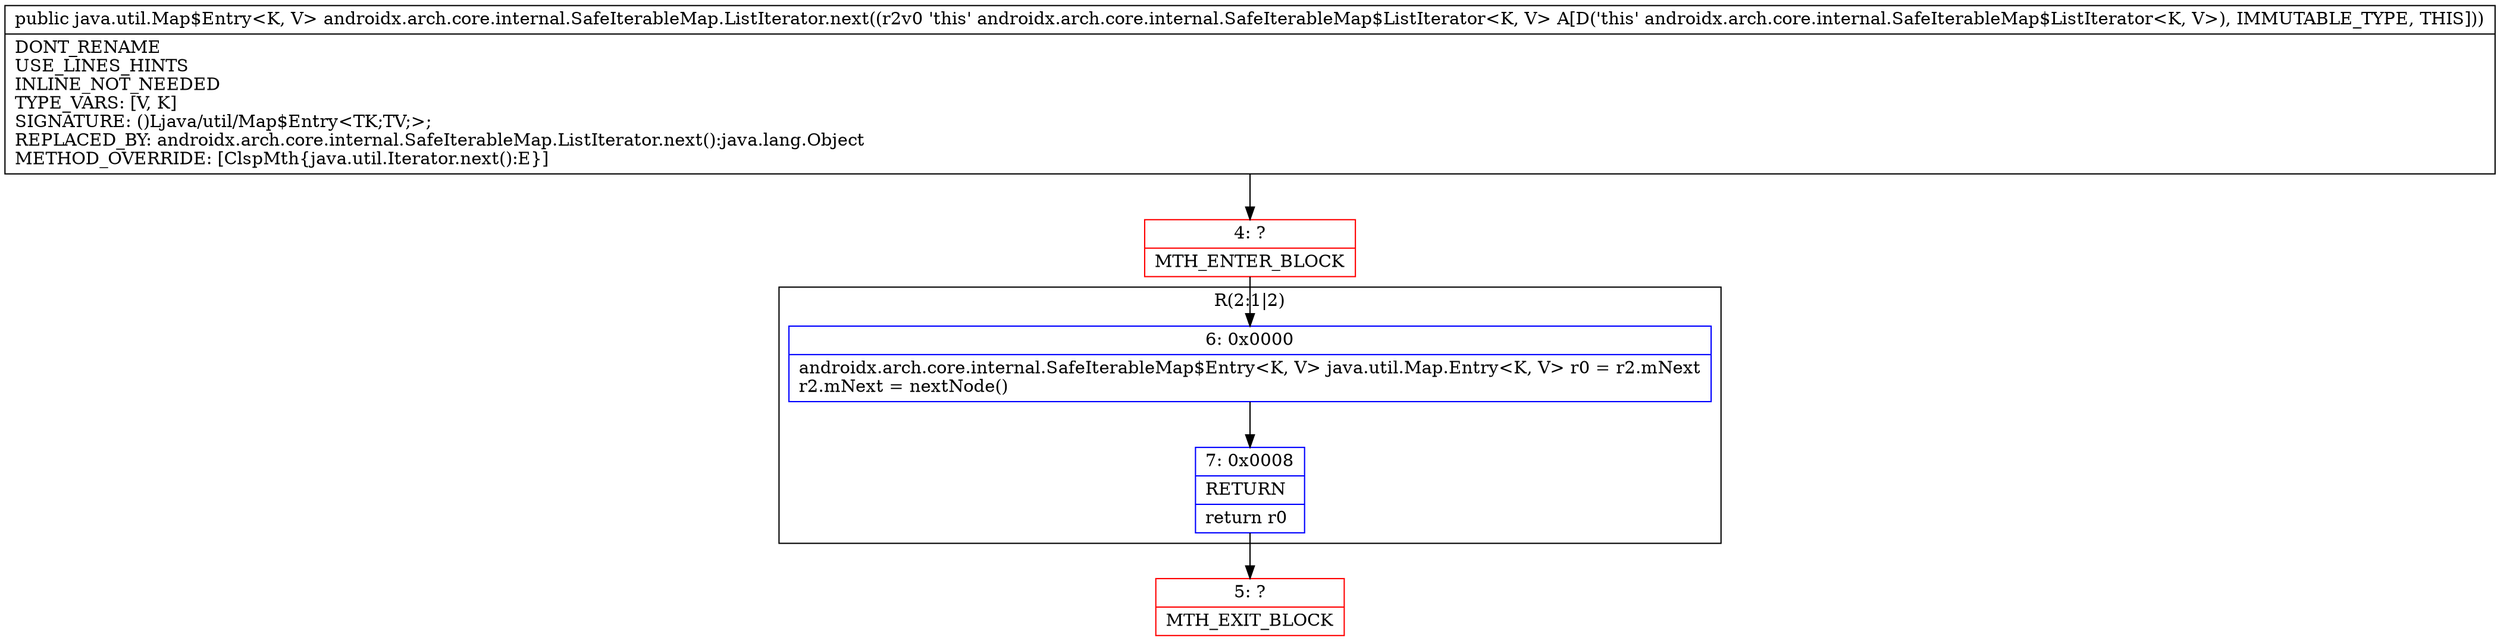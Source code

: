 digraph "CFG forandroidx.arch.core.internal.SafeIterableMap.ListIterator.next()Ljava\/util\/Map$Entry;" {
subgraph cluster_Region_587388842 {
label = "R(2:1|2)";
node [shape=record,color=blue];
Node_6 [shape=record,label="{6\:\ 0x0000|androidx.arch.core.internal.SafeIterableMap$Entry\<K, V\> java.util.Map.Entry\<K, V\> r0 = r2.mNext\lr2.mNext = nextNode()\l}"];
Node_7 [shape=record,label="{7\:\ 0x0008|RETURN\l|return r0\l}"];
}
Node_4 [shape=record,color=red,label="{4\:\ ?|MTH_ENTER_BLOCK\l}"];
Node_5 [shape=record,color=red,label="{5\:\ ?|MTH_EXIT_BLOCK\l}"];
MethodNode[shape=record,label="{public java.util.Map$Entry\<K, V\> androidx.arch.core.internal.SafeIterableMap.ListIterator.next((r2v0 'this' androidx.arch.core.internal.SafeIterableMap$ListIterator\<K, V\> A[D('this' androidx.arch.core.internal.SafeIterableMap$ListIterator\<K, V\>), IMMUTABLE_TYPE, THIS]))  | DONT_RENAME\lUSE_LINES_HINTS\lINLINE_NOT_NEEDED\lTYPE_VARS: [V, K]\lSIGNATURE: ()Ljava\/util\/Map$Entry\<TK;TV;\>;\lREPLACED_BY: androidx.arch.core.internal.SafeIterableMap.ListIterator.next():java.lang.Object\lMETHOD_OVERRIDE: [ClspMth\{java.util.Iterator.next():E\}]\l}"];
MethodNode -> Node_4;Node_6 -> Node_7;
Node_7 -> Node_5;
Node_4 -> Node_6;
}


